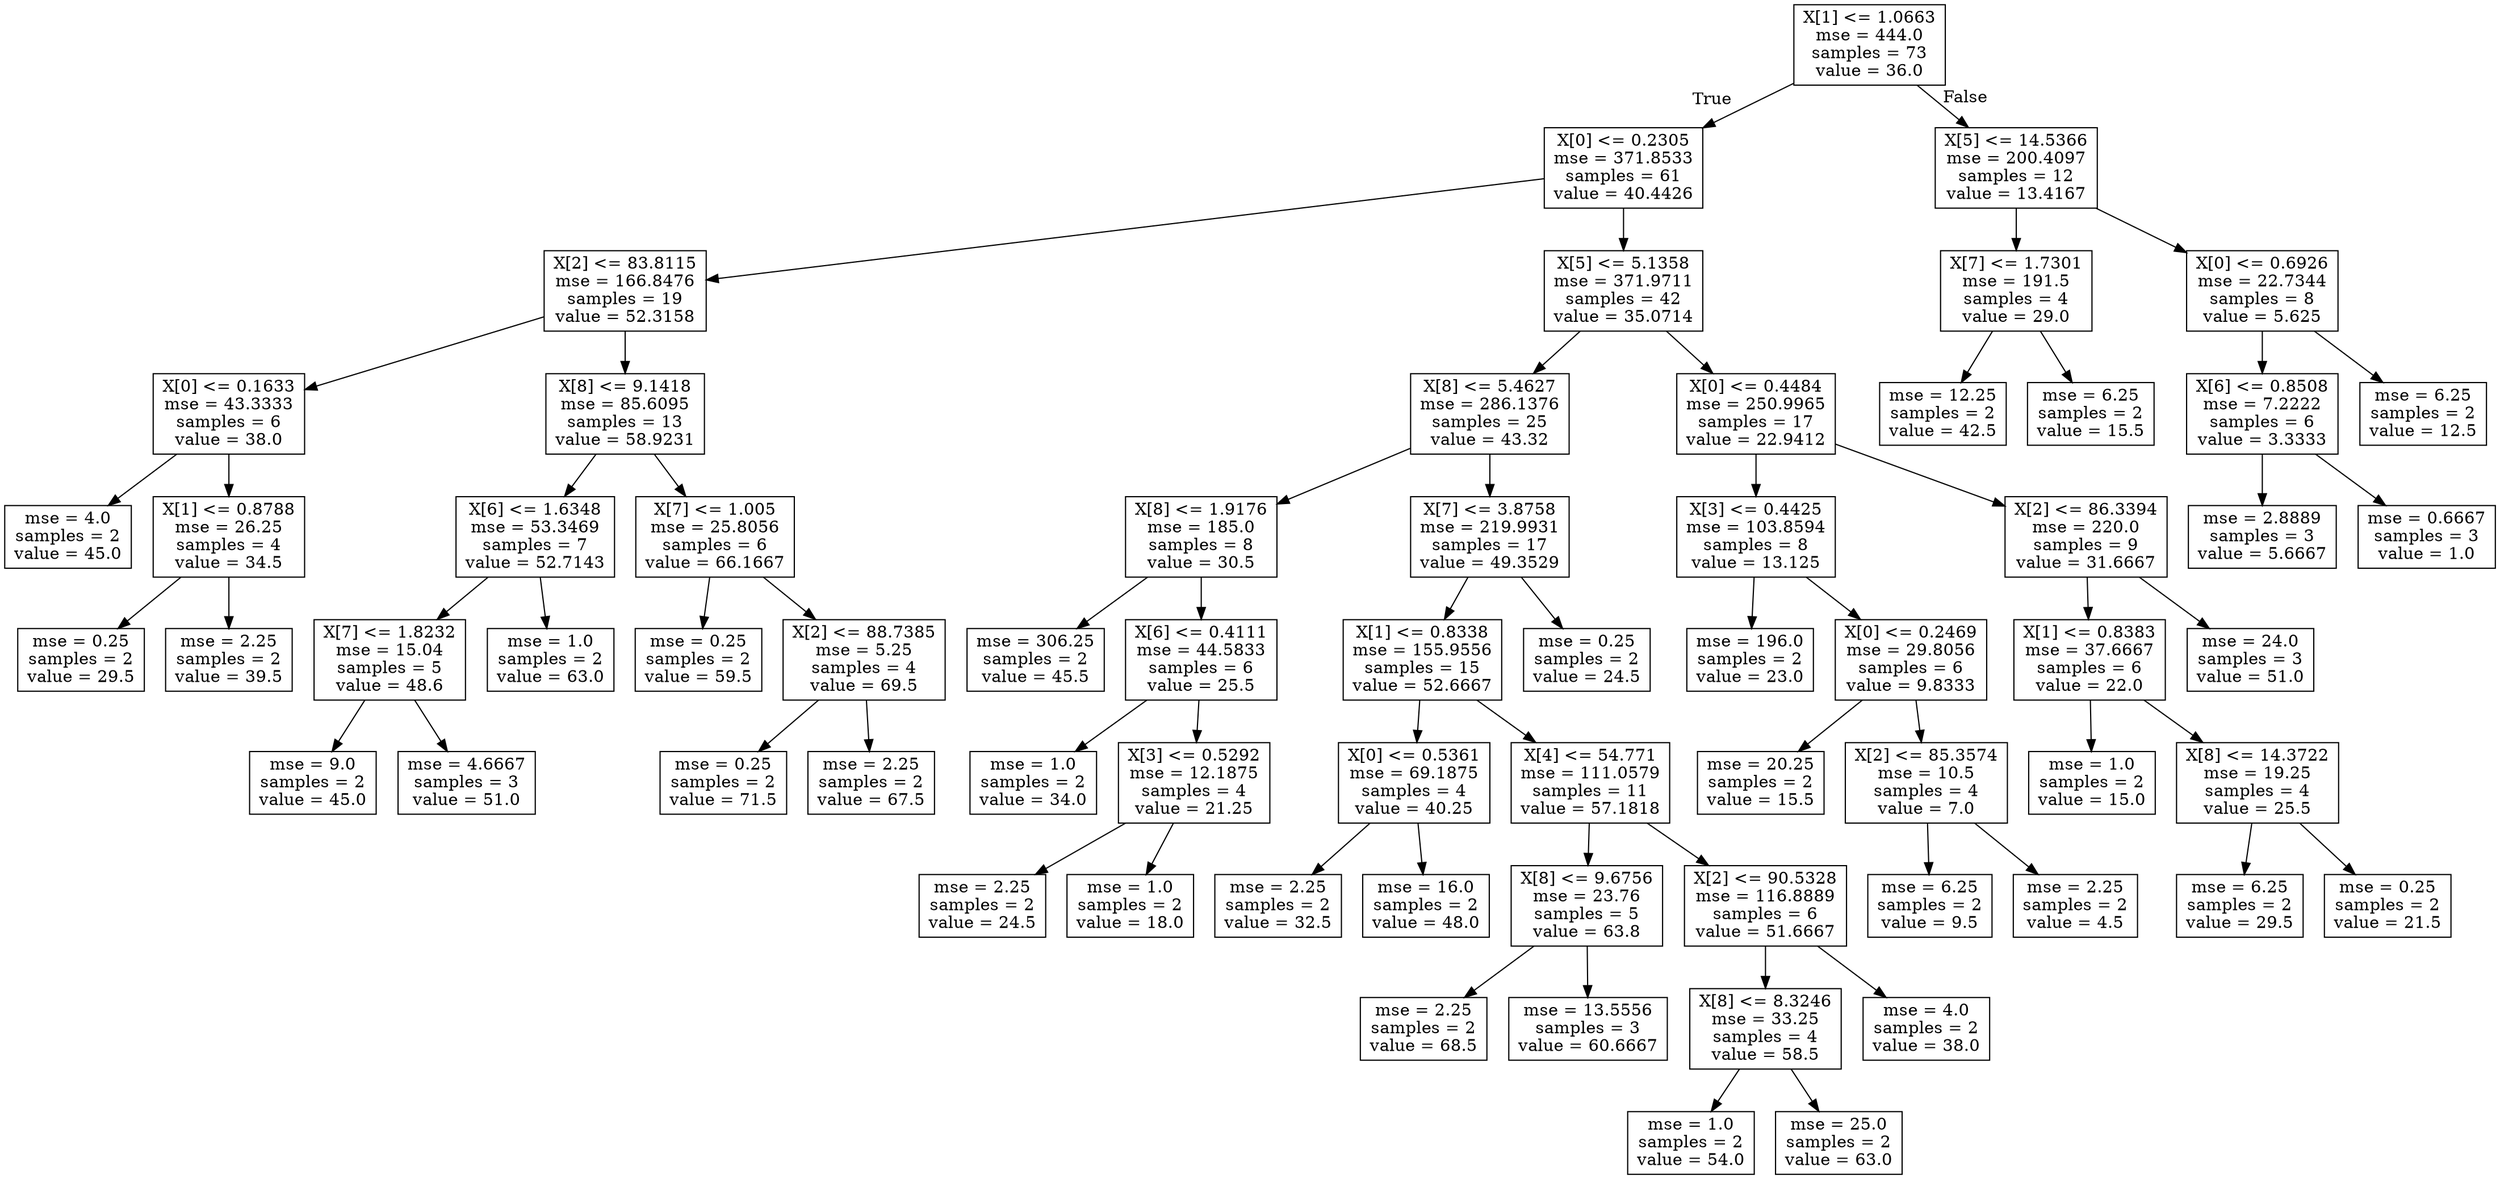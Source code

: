 digraph Tree {
node [shape=box] ;
0 [label="X[1] <= 1.0663\nmse = 444.0\nsamples = 73\nvalue = 36.0"] ;
1 [label="X[0] <= 0.2305\nmse = 371.8533\nsamples = 61\nvalue = 40.4426"] ;
0 -> 1 [labeldistance=2.5, labelangle=45, headlabel="True"] ;
2 [label="X[2] <= 83.8115\nmse = 166.8476\nsamples = 19\nvalue = 52.3158"] ;
1 -> 2 ;
3 [label="X[0] <= 0.1633\nmse = 43.3333\nsamples = 6\nvalue = 38.0"] ;
2 -> 3 ;
4 [label="mse = 4.0\nsamples = 2\nvalue = 45.0"] ;
3 -> 4 ;
5 [label="X[1] <= 0.8788\nmse = 26.25\nsamples = 4\nvalue = 34.5"] ;
3 -> 5 ;
6 [label="mse = 0.25\nsamples = 2\nvalue = 29.5"] ;
5 -> 6 ;
7 [label="mse = 2.25\nsamples = 2\nvalue = 39.5"] ;
5 -> 7 ;
8 [label="X[8] <= 9.1418\nmse = 85.6095\nsamples = 13\nvalue = 58.9231"] ;
2 -> 8 ;
9 [label="X[6] <= 1.6348\nmse = 53.3469\nsamples = 7\nvalue = 52.7143"] ;
8 -> 9 ;
10 [label="X[7] <= 1.8232\nmse = 15.04\nsamples = 5\nvalue = 48.6"] ;
9 -> 10 ;
11 [label="mse = 9.0\nsamples = 2\nvalue = 45.0"] ;
10 -> 11 ;
12 [label="mse = 4.6667\nsamples = 3\nvalue = 51.0"] ;
10 -> 12 ;
13 [label="mse = 1.0\nsamples = 2\nvalue = 63.0"] ;
9 -> 13 ;
14 [label="X[7] <= 1.005\nmse = 25.8056\nsamples = 6\nvalue = 66.1667"] ;
8 -> 14 ;
15 [label="mse = 0.25\nsamples = 2\nvalue = 59.5"] ;
14 -> 15 ;
16 [label="X[2] <= 88.7385\nmse = 5.25\nsamples = 4\nvalue = 69.5"] ;
14 -> 16 ;
17 [label="mse = 0.25\nsamples = 2\nvalue = 71.5"] ;
16 -> 17 ;
18 [label="mse = 2.25\nsamples = 2\nvalue = 67.5"] ;
16 -> 18 ;
19 [label="X[5] <= 5.1358\nmse = 371.9711\nsamples = 42\nvalue = 35.0714"] ;
1 -> 19 ;
20 [label="X[8] <= 5.4627\nmse = 286.1376\nsamples = 25\nvalue = 43.32"] ;
19 -> 20 ;
21 [label="X[8] <= 1.9176\nmse = 185.0\nsamples = 8\nvalue = 30.5"] ;
20 -> 21 ;
22 [label="mse = 306.25\nsamples = 2\nvalue = 45.5"] ;
21 -> 22 ;
23 [label="X[6] <= 0.4111\nmse = 44.5833\nsamples = 6\nvalue = 25.5"] ;
21 -> 23 ;
24 [label="mse = 1.0\nsamples = 2\nvalue = 34.0"] ;
23 -> 24 ;
25 [label="X[3] <= 0.5292\nmse = 12.1875\nsamples = 4\nvalue = 21.25"] ;
23 -> 25 ;
26 [label="mse = 2.25\nsamples = 2\nvalue = 24.5"] ;
25 -> 26 ;
27 [label="mse = 1.0\nsamples = 2\nvalue = 18.0"] ;
25 -> 27 ;
28 [label="X[7] <= 3.8758\nmse = 219.9931\nsamples = 17\nvalue = 49.3529"] ;
20 -> 28 ;
29 [label="X[1] <= 0.8338\nmse = 155.9556\nsamples = 15\nvalue = 52.6667"] ;
28 -> 29 ;
30 [label="X[0] <= 0.5361\nmse = 69.1875\nsamples = 4\nvalue = 40.25"] ;
29 -> 30 ;
31 [label="mse = 2.25\nsamples = 2\nvalue = 32.5"] ;
30 -> 31 ;
32 [label="mse = 16.0\nsamples = 2\nvalue = 48.0"] ;
30 -> 32 ;
33 [label="X[4] <= 54.771\nmse = 111.0579\nsamples = 11\nvalue = 57.1818"] ;
29 -> 33 ;
34 [label="X[8] <= 9.6756\nmse = 23.76\nsamples = 5\nvalue = 63.8"] ;
33 -> 34 ;
35 [label="mse = 2.25\nsamples = 2\nvalue = 68.5"] ;
34 -> 35 ;
36 [label="mse = 13.5556\nsamples = 3\nvalue = 60.6667"] ;
34 -> 36 ;
37 [label="X[2] <= 90.5328\nmse = 116.8889\nsamples = 6\nvalue = 51.6667"] ;
33 -> 37 ;
38 [label="X[8] <= 8.3246\nmse = 33.25\nsamples = 4\nvalue = 58.5"] ;
37 -> 38 ;
39 [label="mse = 1.0\nsamples = 2\nvalue = 54.0"] ;
38 -> 39 ;
40 [label="mse = 25.0\nsamples = 2\nvalue = 63.0"] ;
38 -> 40 ;
41 [label="mse = 4.0\nsamples = 2\nvalue = 38.0"] ;
37 -> 41 ;
42 [label="mse = 0.25\nsamples = 2\nvalue = 24.5"] ;
28 -> 42 ;
43 [label="X[0] <= 0.4484\nmse = 250.9965\nsamples = 17\nvalue = 22.9412"] ;
19 -> 43 ;
44 [label="X[3] <= 0.4425\nmse = 103.8594\nsamples = 8\nvalue = 13.125"] ;
43 -> 44 ;
45 [label="mse = 196.0\nsamples = 2\nvalue = 23.0"] ;
44 -> 45 ;
46 [label="X[0] <= 0.2469\nmse = 29.8056\nsamples = 6\nvalue = 9.8333"] ;
44 -> 46 ;
47 [label="mse = 20.25\nsamples = 2\nvalue = 15.5"] ;
46 -> 47 ;
48 [label="X[2] <= 85.3574\nmse = 10.5\nsamples = 4\nvalue = 7.0"] ;
46 -> 48 ;
49 [label="mse = 6.25\nsamples = 2\nvalue = 9.5"] ;
48 -> 49 ;
50 [label="mse = 2.25\nsamples = 2\nvalue = 4.5"] ;
48 -> 50 ;
51 [label="X[2] <= 86.3394\nmse = 220.0\nsamples = 9\nvalue = 31.6667"] ;
43 -> 51 ;
52 [label="X[1] <= 0.8383\nmse = 37.6667\nsamples = 6\nvalue = 22.0"] ;
51 -> 52 ;
53 [label="mse = 1.0\nsamples = 2\nvalue = 15.0"] ;
52 -> 53 ;
54 [label="X[8] <= 14.3722\nmse = 19.25\nsamples = 4\nvalue = 25.5"] ;
52 -> 54 ;
55 [label="mse = 6.25\nsamples = 2\nvalue = 29.5"] ;
54 -> 55 ;
56 [label="mse = 0.25\nsamples = 2\nvalue = 21.5"] ;
54 -> 56 ;
57 [label="mse = 24.0\nsamples = 3\nvalue = 51.0"] ;
51 -> 57 ;
58 [label="X[5] <= 14.5366\nmse = 200.4097\nsamples = 12\nvalue = 13.4167"] ;
0 -> 58 [labeldistance=2.5, labelangle=-45, headlabel="False"] ;
59 [label="X[7] <= 1.7301\nmse = 191.5\nsamples = 4\nvalue = 29.0"] ;
58 -> 59 ;
60 [label="mse = 12.25\nsamples = 2\nvalue = 42.5"] ;
59 -> 60 ;
61 [label="mse = 6.25\nsamples = 2\nvalue = 15.5"] ;
59 -> 61 ;
62 [label="X[0] <= 0.6926\nmse = 22.7344\nsamples = 8\nvalue = 5.625"] ;
58 -> 62 ;
63 [label="X[6] <= 0.8508\nmse = 7.2222\nsamples = 6\nvalue = 3.3333"] ;
62 -> 63 ;
64 [label="mse = 2.8889\nsamples = 3\nvalue = 5.6667"] ;
63 -> 64 ;
65 [label="mse = 0.6667\nsamples = 3\nvalue = 1.0"] ;
63 -> 65 ;
66 [label="mse = 6.25\nsamples = 2\nvalue = 12.5"] ;
62 -> 66 ;
}